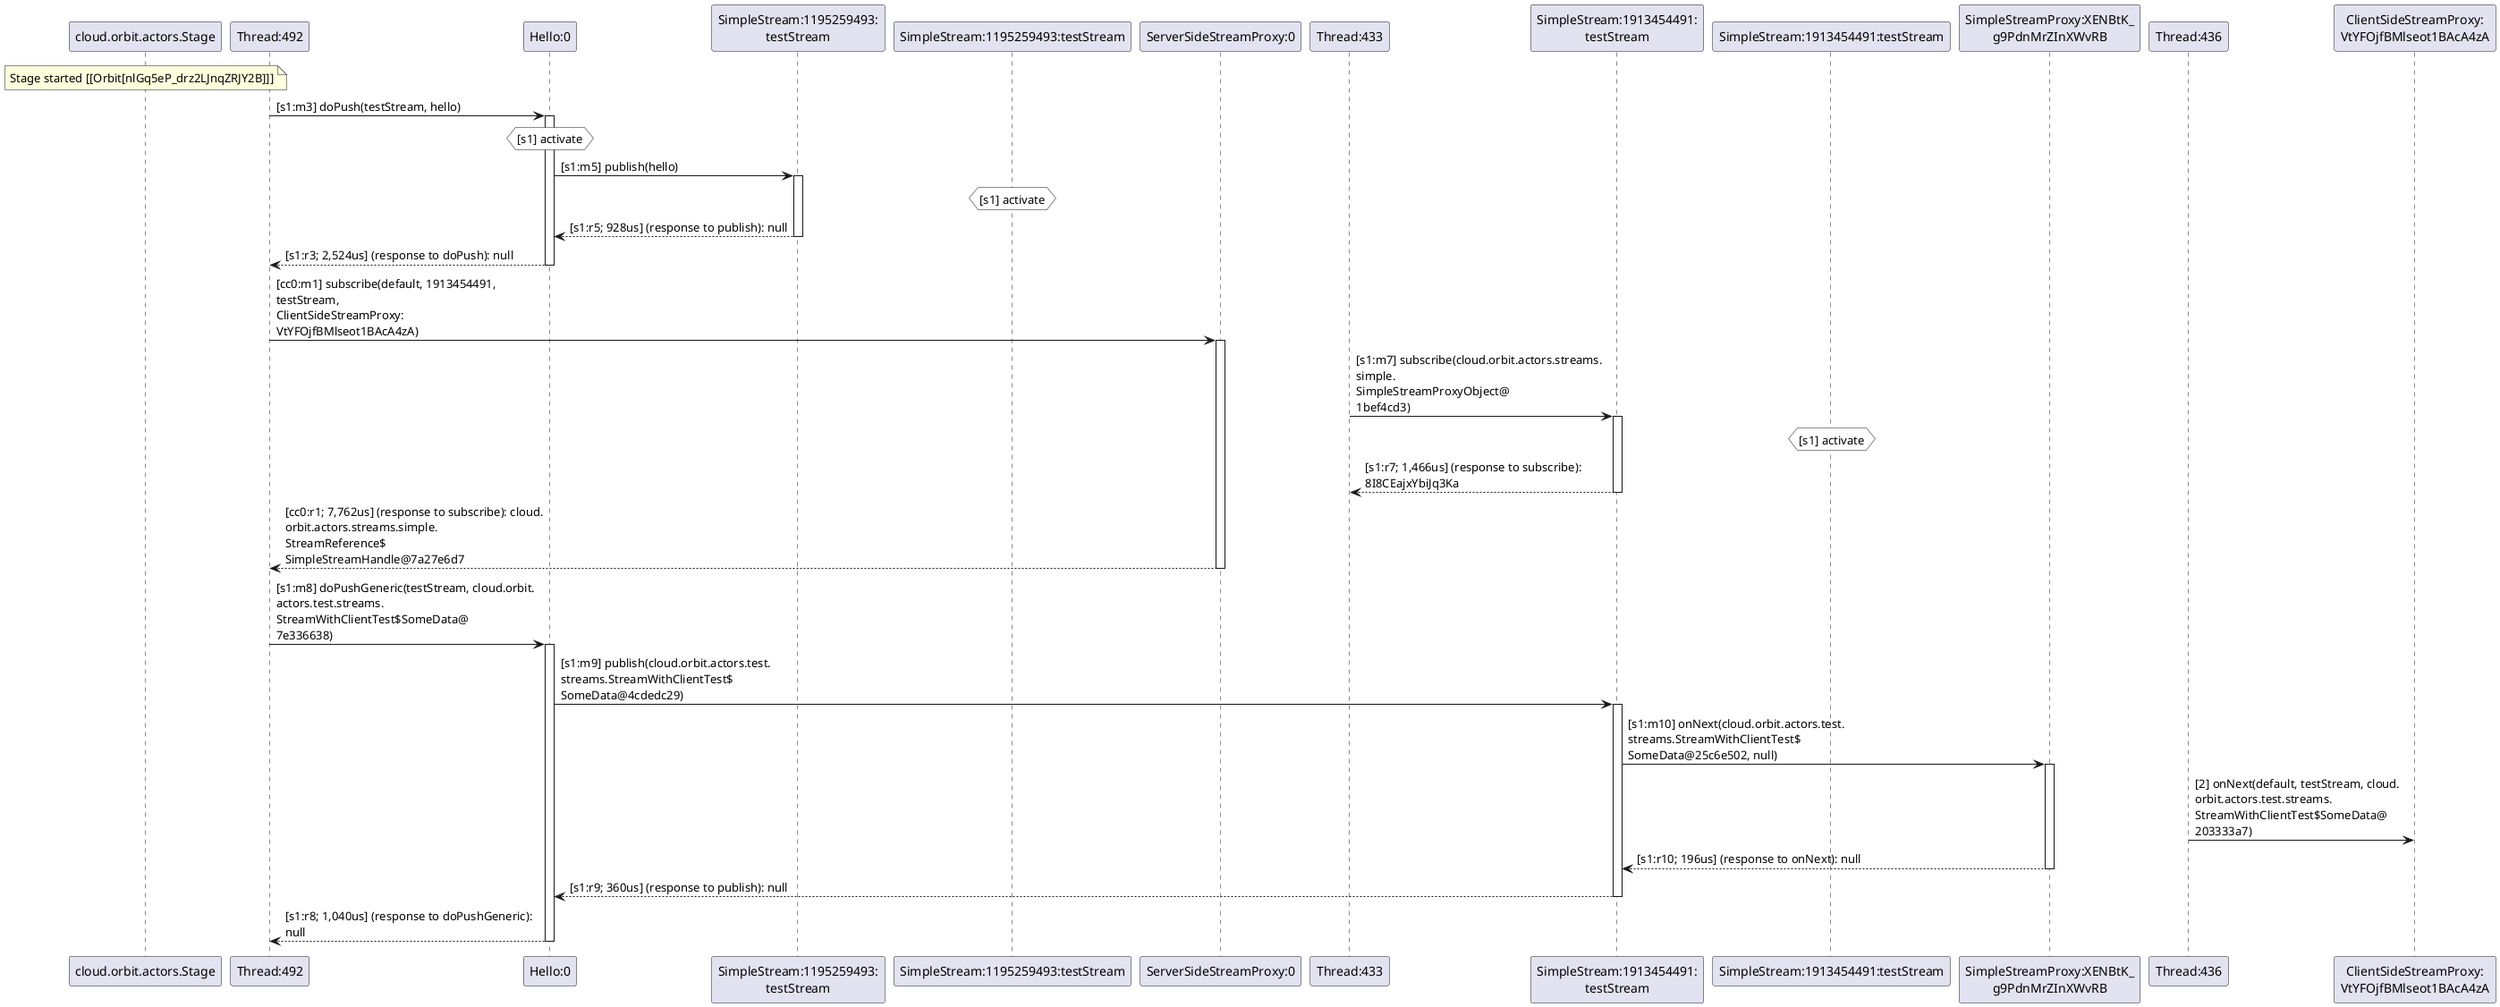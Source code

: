 @startuml
note over "cloud.orbit.actors.Stage": Stage started [[Orbit[nlGq5eP_drz2LJnqZRJY2B]]]
"Thread:492" -> "Hello:0" : [s1:m3] doPush(testStream, hello)
activate "Hello:0"
hnote over "Hello:0" #white : [s1] activate
"Hello:0" -> "SimpleStream:1195259493:\ntestStream" : [s1:m5] publish(hello)
activate "SimpleStream:1195259493:\ntestStream"
hnote over "SimpleStream:1195259493:testStream" #white : [s1] activate
"SimpleStream:1195259493:\ntestStream" --> "Hello:0" : [s1:r5; 928us] (response to publish): null
deactivate "SimpleStream:1195259493:\ntestStream"
"Hello:0" --> "Thread:492" : [s1:r3; 2,524us] (response to doPush): null
deactivate "Hello:0"
"Thread:492" -> "ServerSideStreamProxy:0" : [cc0:m1] subscribe(default, 1913454491, \ntestStream, \nClientSideStreamProxy:\nVtYFOjfBMlseot1BAcA4zA)
activate "ServerSideStreamProxy:0"
"Thread:433" -> "SimpleStream:1913454491:\ntestStream" : [s1:m7] subscribe(cloud.orbit.actors.streams.\nsimple.\nSimpleStreamProxyObject@\n1bef4cd3)
activate "SimpleStream:1913454491:\ntestStream"
hnote over "SimpleStream:1913454491:testStream" #white : [s1] activate
"SimpleStream:1913454491:\ntestStream" --> "Thread:433" : [s1:r7; 1,466us] (response to subscribe): \n8I8CEajxYbiJq3Ka
deactivate "SimpleStream:1913454491:\ntestStream"
"ServerSideStreamProxy:0" --> "Thread:492" : [cc0:r1; 7,762us] (response to subscribe): cloud.\norbit.actors.streams.simple.\nStreamReference$\nSimpleStreamHandle@7a27e6d7
deactivate "ServerSideStreamProxy:0"
"Thread:492" -> "Hello:0" : [s1:m8] doPushGeneric(testStream, cloud.orbit.\nactors.test.streams.\nStreamWithClientTest$SomeData@\n7e336638)
activate "Hello:0"
"Hello:0" -> "SimpleStream:1913454491:\ntestStream" : [s1:m9] publish(cloud.orbit.actors.test.\nstreams.StreamWithClientTest$\nSomeData@4cdedc29)
activate "SimpleStream:1913454491:\ntestStream"
"SimpleStream:1913454491:\ntestStream" -> "SimpleStreamProxy:XENBtK_\ng9PdnMrZInXWvRB" : [s1:m10] onNext(cloud.orbit.actors.test.\nstreams.StreamWithClientTest$\nSomeData@25c6e502, null)
activate "SimpleStreamProxy:XENBtK_\ng9PdnMrZInXWvRB"
"Thread:436" -> "ClientSideStreamProxy:\nVtYFOjfBMlseot1BAcA4zA" : [2] onNext(default, testStream, cloud.\norbit.actors.test.streams.\nStreamWithClientTest$SomeData@\n203333a7)
"SimpleStreamProxy:XENBtK_\ng9PdnMrZInXWvRB" --> "SimpleStream:1913454491:\ntestStream" : [s1:r10; 196us] (response to onNext): null
deactivate "SimpleStreamProxy:XENBtK_\ng9PdnMrZInXWvRB"
"SimpleStream:1913454491:\ntestStream" --> "Hello:0" : [s1:r9; 360us] (response to publish): null
deactivate "SimpleStream:1913454491:\ntestStream"
"Hello:0" --> "Thread:492" : [s1:r8; 1,040us] (response to doPushGeneric): \nnull
deactivate "Hello:0"
@enduml
